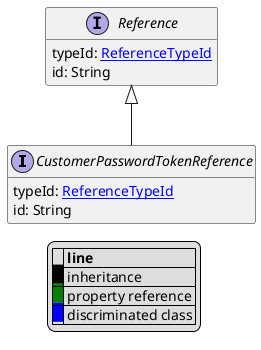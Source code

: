 @startuml

hide empty fields
hide empty methods
legend
|= |= line |
|<back:black>   </back>| inheritance |
|<back:green>   </back>| property reference |
|<back:blue>   </back>| discriminated class |
endlegend
interface CustomerPasswordTokenReference [[CustomerPasswordTokenReference.svg]] extends Reference {
    typeId: [[ReferenceTypeId.svg ReferenceTypeId]]
    id: String
}
interface Reference [[Reference.svg]]  {
    typeId: [[ReferenceTypeId.svg ReferenceTypeId]]
    id: String
}





@enduml
